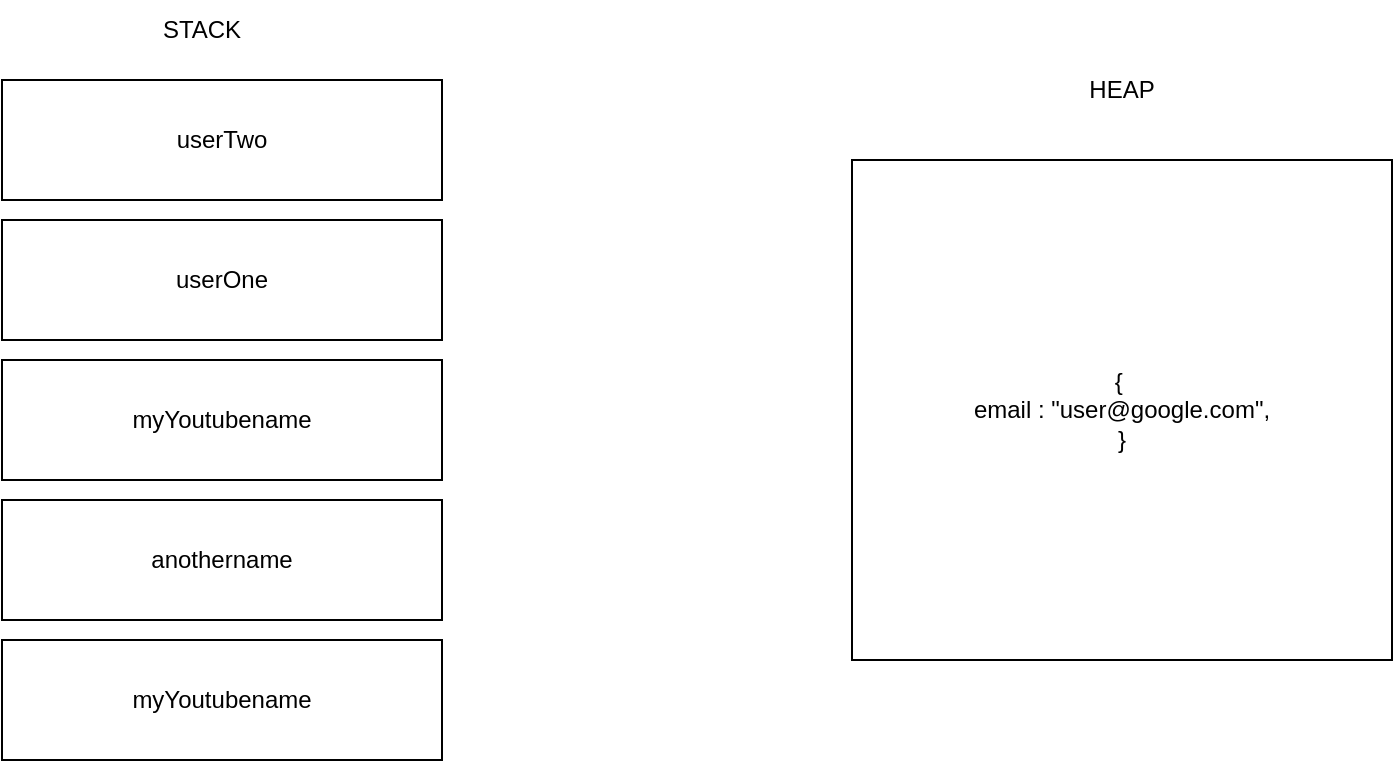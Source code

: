 <mxfile>
    <diagram id="14yhM5xBdiUBdZTdxg5y" name="Page-1">
        <mxGraphModel dx="346" dy="547" grid="1" gridSize="10" guides="1" tooltips="1" connect="1" arrows="1" fold="1" page="1" pageScale="1" pageWidth="850" pageHeight="1100" math="0" shadow="0">
            <root>
                <mxCell id="0"/>
                <mxCell id="1" parent="0"/>
                <mxCell id="2" value="userTwo" style="whiteSpace=wrap;html=1;" vertex="1" parent="1">
                    <mxGeometry x="50" y="50" width="220" height="60" as="geometry"/>
                </mxCell>
                <mxCell id="3" value="userOne" style="whiteSpace=wrap;html=1;" vertex="1" parent="1">
                    <mxGeometry x="50" y="120" width="220" height="60" as="geometry"/>
                </mxCell>
                <mxCell id="4" value="myYoutubename" style="whiteSpace=wrap;html=1;" vertex="1" parent="1">
                    <mxGeometry x="50" y="190" width="220" height="60" as="geometry"/>
                </mxCell>
                <mxCell id="5" value="anothername" style="whiteSpace=wrap;html=1;" vertex="1" parent="1">
                    <mxGeometry x="50" y="260" width="220" height="60" as="geometry"/>
                </mxCell>
                <mxCell id="6" value="myYoutubename" style="whiteSpace=wrap;html=1;" vertex="1" parent="1">
                    <mxGeometry x="50" y="330" width="220" height="60" as="geometry"/>
                </mxCell>
                <mxCell id="8" value="STACK" style="text;strokeColor=none;align=center;fillColor=none;html=1;verticalAlign=middle;whiteSpace=wrap;rounded=0;" vertex="1" parent="1">
                    <mxGeometry x="70" y="10" width="160" height="30" as="geometry"/>
                </mxCell>
                <mxCell id="9" value="{&amp;nbsp;&lt;br&gt;email : &quot;user@google.com&quot;,&lt;br&gt;}" style="whiteSpace=wrap;html=1;" vertex="1" parent="1">
                    <mxGeometry x="475" y="90" width="270" height="250" as="geometry"/>
                </mxCell>
                <mxCell id="11" value="HEAP&lt;br&gt;" style="text;strokeColor=none;align=center;fillColor=none;html=1;verticalAlign=middle;whiteSpace=wrap;rounded=0;" vertex="1" parent="1">
                    <mxGeometry x="580" y="40" width="60" height="30" as="geometry"/>
                </mxCell>
            </root>
        </mxGraphModel>
    </diagram>
</mxfile>